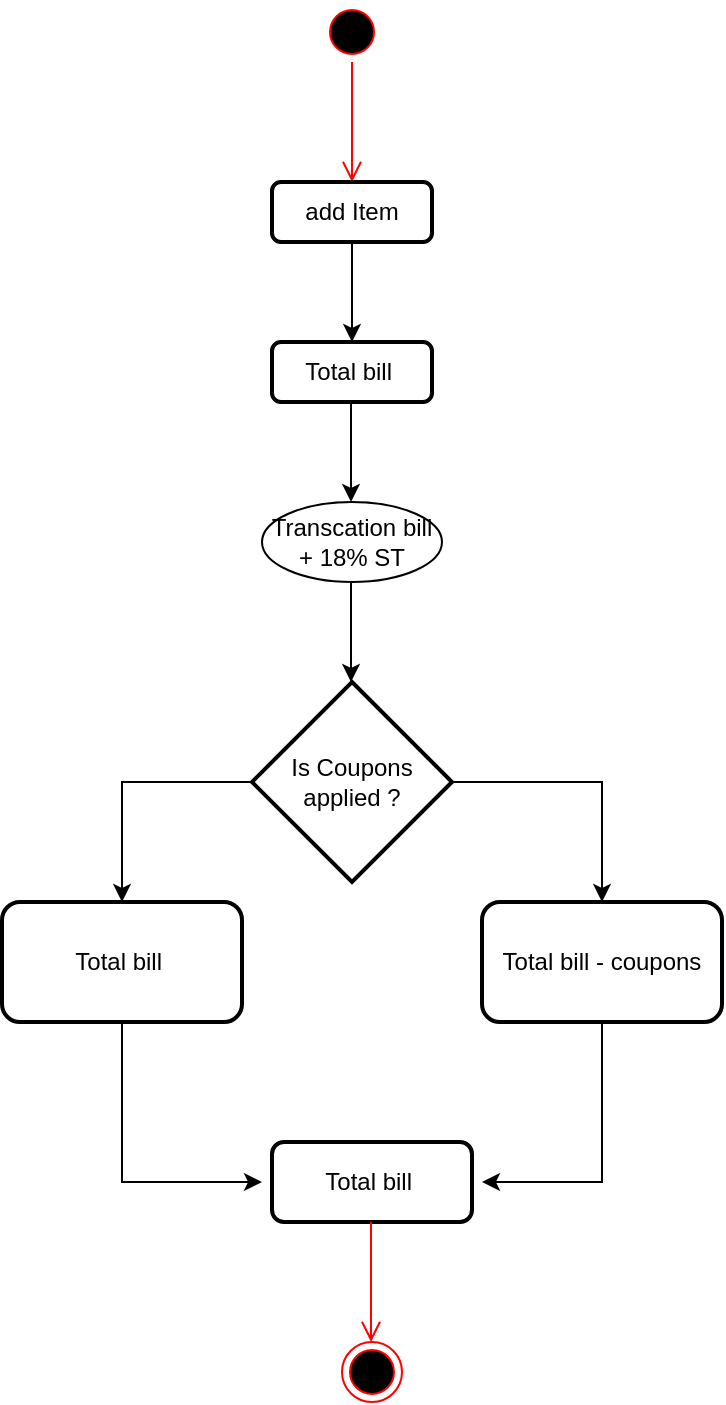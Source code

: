 <mxfile version="23.1.5" type="device">
  <diagram name="Page-1" id="e7e014a7-5840-1c2e-5031-d8a46d1fe8dd">
    <mxGraphModel dx="1036" dy="606" grid="1" gridSize="10" guides="1" tooltips="1" connect="1" arrows="1" fold="1" page="1" pageScale="1" pageWidth="1169" pageHeight="826" background="none" math="0" shadow="0">
      <root>
        <mxCell id="0" />
        <mxCell id="1" parent="0" />
        <mxCell id="asp7zoz_4C53MUKrUnaT-41" value="" style="ellipse;html=1;shape=startState;fillColor=#000000;strokeColor=#ff0000;" vertex="1" parent="1">
          <mxGeometry x="490" y="90" width="30" height="30" as="geometry" />
        </mxCell>
        <mxCell id="asp7zoz_4C53MUKrUnaT-42" value="" style="edgeStyle=orthogonalEdgeStyle;html=1;verticalAlign=bottom;endArrow=open;endSize=8;strokeColor=#ff0000;rounded=0;" edge="1" source="asp7zoz_4C53MUKrUnaT-41" parent="1">
          <mxGeometry relative="1" as="geometry">
            <mxPoint x="505" y="180" as="targetPoint" />
          </mxGeometry>
        </mxCell>
        <mxCell id="asp7zoz_4C53MUKrUnaT-45" value="" style="endArrow=classic;html=1;rounded=0;exitX=0.5;exitY=1;exitDx=0;exitDy=0;" edge="1" parent="1" source="asp7zoz_4C53MUKrUnaT-63">
          <mxGeometry width="50" height="50" relative="1" as="geometry">
            <mxPoint x="440" y="210" as="sourcePoint" />
            <mxPoint x="505" y="260" as="targetPoint" />
          </mxGeometry>
        </mxCell>
        <mxCell id="asp7zoz_4C53MUKrUnaT-49" value="Transcation bill + 18% ST" style="shape=ellipse;html=1;dashed=0;whiteSpace=wrap;perimeter=ellipsePerimeter;" vertex="1" parent="1">
          <mxGeometry x="460" y="340" width="90" height="40" as="geometry" />
        </mxCell>
        <mxCell id="asp7zoz_4C53MUKrUnaT-50" value="" style="endArrow=classic;html=1;rounded=0;exitX=0.5;exitY=0.5;exitDx=0;exitDy=15;exitPerimeter=0;" edge="1" parent="1">
          <mxGeometry width="50" height="50" relative="1" as="geometry">
            <mxPoint x="504.5" y="290" as="sourcePoint" />
            <mxPoint x="504.5" y="340" as="targetPoint" />
          </mxGeometry>
        </mxCell>
        <mxCell id="asp7zoz_4C53MUKrUnaT-51" value="" style="endArrow=classic;html=1;rounded=0;exitX=0.5;exitY=0.5;exitDx=0;exitDy=15;exitPerimeter=0;" edge="1" parent="1">
          <mxGeometry width="50" height="50" relative="1" as="geometry">
            <mxPoint x="504.5" y="380" as="sourcePoint" />
            <mxPoint x="504.5" y="430" as="targetPoint" />
          </mxGeometry>
        </mxCell>
        <mxCell id="asp7zoz_4C53MUKrUnaT-54" value="" style="edgeStyle=orthogonalEdgeStyle;rounded=0;orthogonalLoop=1;jettySize=auto;html=1;" edge="1" parent="1" source="asp7zoz_4C53MUKrUnaT-52" target="asp7zoz_4C53MUKrUnaT-53">
          <mxGeometry relative="1" as="geometry" />
        </mxCell>
        <mxCell id="asp7zoz_4C53MUKrUnaT-56" value="" style="edgeStyle=orthogonalEdgeStyle;rounded=0;orthogonalLoop=1;jettySize=auto;html=1;" edge="1" parent="1" source="asp7zoz_4C53MUKrUnaT-52" target="asp7zoz_4C53MUKrUnaT-55">
          <mxGeometry relative="1" as="geometry" />
        </mxCell>
        <mxCell id="asp7zoz_4C53MUKrUnaT-52" value="Is Coupons applied ?" style="strokeWidth=2;html=1;shape=mxgraph.flowchart.decision;whiteSpace=wrap;" vertex="1" parent="1">
          <mxGeometry x="455" y="430" width="100" height="100" as="geometry" />
        </mxCell>
        <mxCell id="asp7zoz_4C53MUKrUnaT-53" value="Total bill -&amp;nbsp;coupons" style="rounded=1;whiteSpace=wrap;html=1;strokeWidth=2;" vertex="1" parent="1">
          <mxGeometry x="570" y="540" width="120" height="60" as="geometry" />
        </mxCell>
        <mxCell id="asp7zoz_4C53MUKrUnaT-55" value="Total bill&amp;nbsp;" style="rounded=1;whiteSpace=wrap;html=1;strokeWidth=2;" vertex="1" parent="1">
          <mxGeometry x="330" y="540" width="120" height="60" as="geometry" />
        </mxCell>
        <mxCell id="asp7zoz_4C53MUKrUnaT-57" value="" style="endArrow=classic;html=1;rounded=0;exitX=0.5;exitY=1;exitDx=0;exitDy=0;" edge="1" parent="1" source="asp7zoz_4C53MUKrUnaT-55">
          <mxGeometry width="50" height="50" relative="1" as="geometry">
            <mxPoint x="490" y="650" as="sourcePoint" />
            <mxPoint x="460" y="680" as="targetPoint" />
            <Array as="points">
              <mxPoint x="390" y="680" />
            </Array>
          </mxGeometry>
        </mxCell>
        <mxCell id="asp7zoz_4C53MUKrUnaT-58" value="" style="endArrow=classic;html=1;rounded=0;exitX=0.5;exitY=1;exitDx=0;exitDy=0;" edge="1" parent="1">
          <mxGeometry width="50" height="50" relative="1" as="geometry">
            <mxPoint x="630" y="600" as="sourcePoint" />
            <mxPoint x="570" y="680" as="targetPoint" />
            <Array as="points">
              <mxPoint x="630" y="680" />
            </Array>
          </mxGeometry>
        </mxCell>
        <mxCell id="asp7zoz_4C53MUKrUnaT-59" value="Total bill&amp;nbsp;" style="rounded=1;whiteSpace=wrap;html=1;strokeWidth=2;" vertex="1" parent="1">
          <mxGeometry x="465" y="660" width="100" height="40" as="geometry" />
        </mxCell>
        <mxCell id="asp7zoz_4C53MUKrUnaT-60" value="" style="ellipse;html=1;shape=endState;fillColor=#000000;strokeColor=#ff0000;" vertex="1" parent="1">
          <mxGeometry x="500" y="760" width="30" height="30" as="geometry" />
        </mxCell>
        <mxCell id="asp7zoz_4C53MUKrUnaT-61" value="" style="edgeStyle=orthogonalEdgeStyle;html=1;verticalAlign=bottom;endArrow=open;endSize=8;strokeColor=#ff0000;rounded=0;" edge="1" parent="1">
          <mxGeometry relative="1" as="geometry">
            <mxPoint x="514.5" y="760" as="targetPoint" />
            <mxPoint x="514.5" y="700" as="sourcePoint" />
          </mxGeometry>
        </mxCell>
        <mxCell id="asp7zoz_4C53MUKrUnaT-62" value="Total bill&amp;nbsp;" style="rounded=1;whiteSpace=wrap;html=1;strokeWidth=2;" vertex="1" parent="1">
          <mxGeometry x="465" y="260" width="80" height="30" as="geometry" />
        </mxCell>
        <mxCell id="asp7zoz_4C53MUKrUnaT-63" value="add Item" style="rounded=1;whiteSpace=wrap;html=1;strokeWidth=2;" vertex="1" parent="1">
          <mxGeometry x="465" y="180" width="80" height="30" as="geometry" />
        </mxCell>
      </root>
    </mxGraphModel>
  </diagram>
</mxfile>
